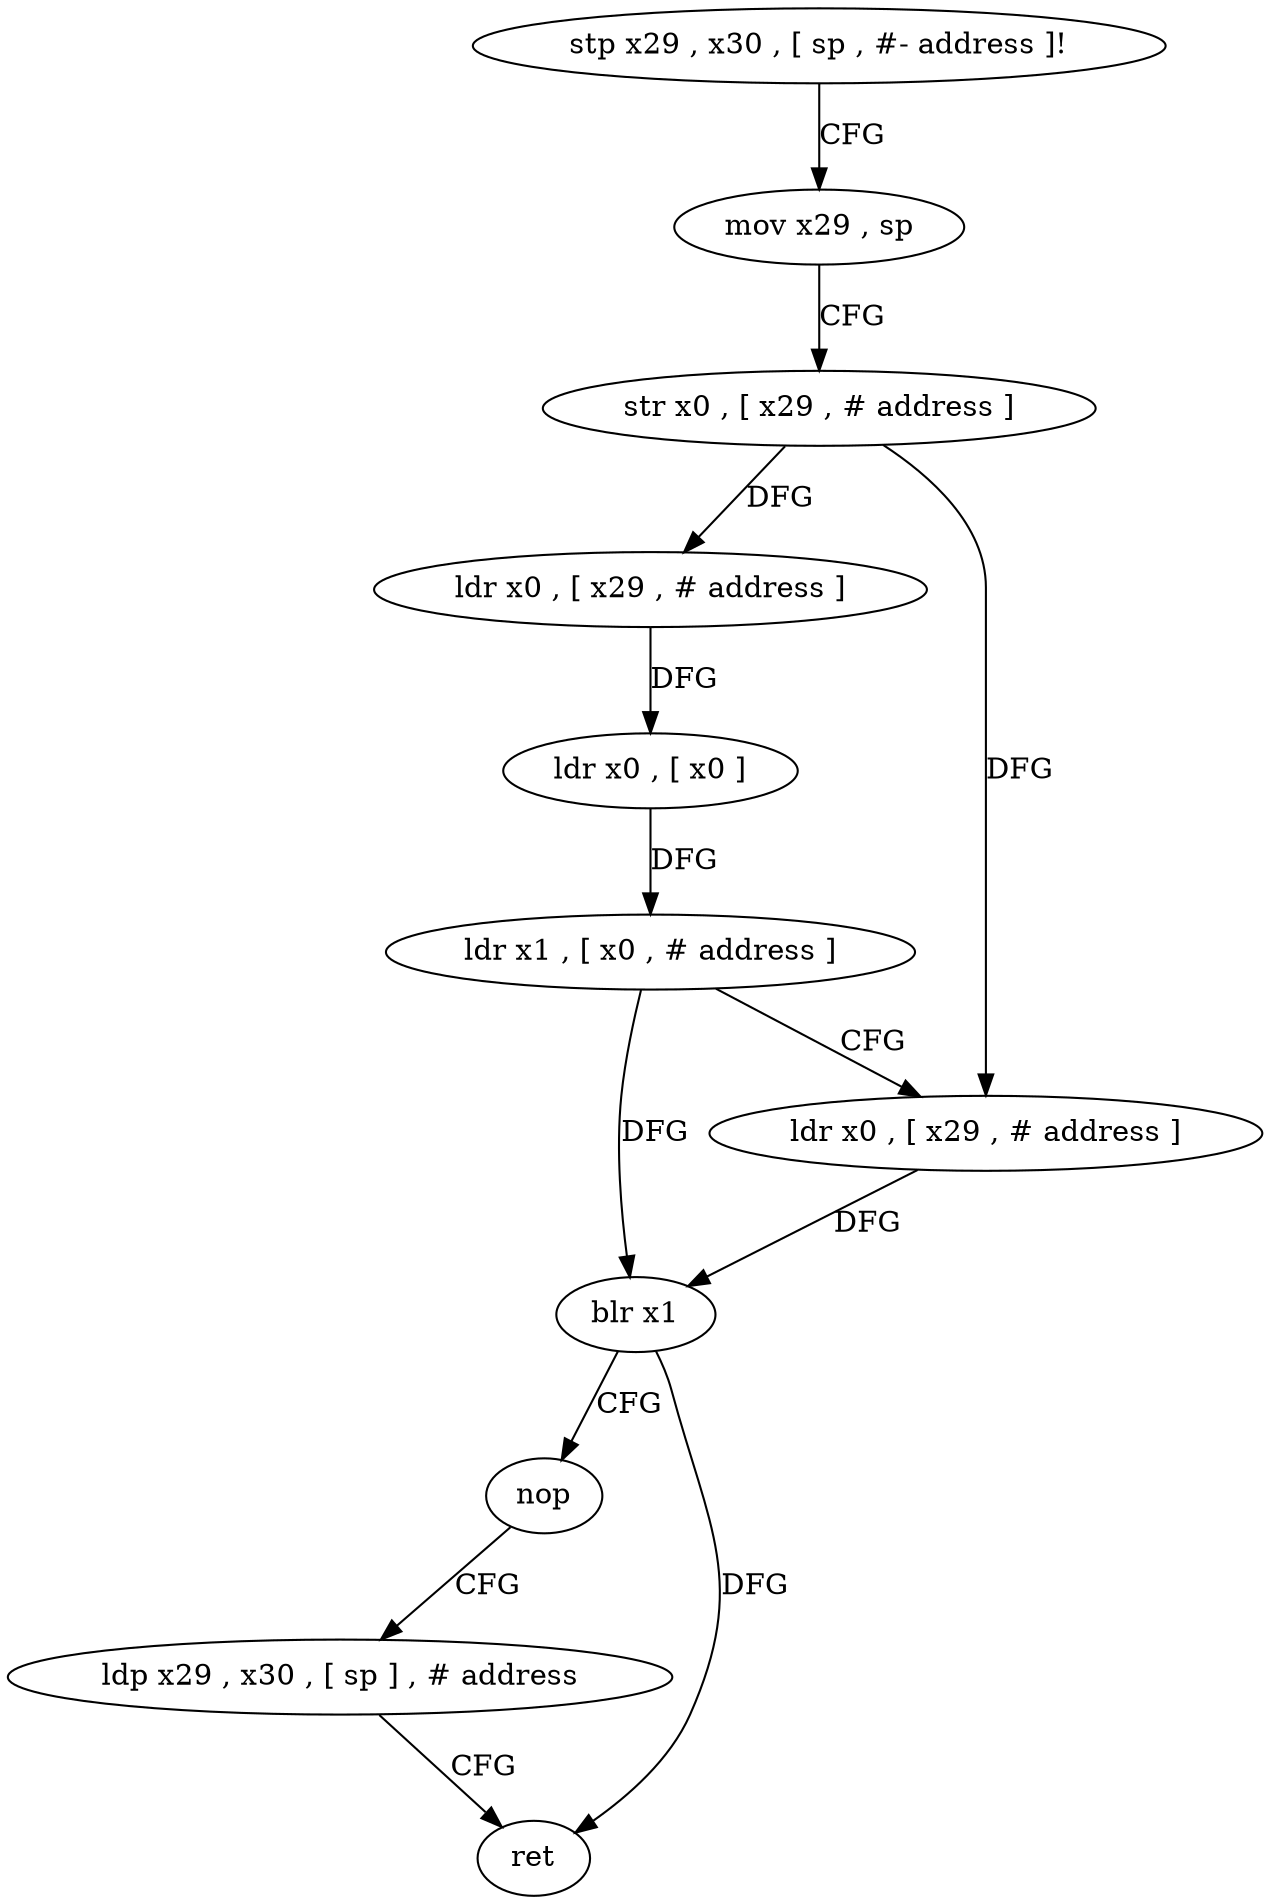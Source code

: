 digraph "func" {
"231676" [label = "stp x29 , x30 , [ sp , #- address ]!" ]
"231680" [label = "mov x29 , sp" ]
"231684" [label = "str x0 , [ x29 , # address ]" ]
"231688" [label = "ldr x0 , [ x29 , # address ]" ]
"231692" [label = "ldr x0 , [ x0 ]" ]
"231696" [label = "ldr x1 , [ x0 , # address ]" ]
"231700" [label = "ldr x0 , [ x29 , # address ]" ]
"231704" [label = "blr x1" ]
"231708" [label = "nop" ]
"231712" [label = "ldp x29 , x30 , [ sp ] , # address" ]
"231716" [label = "ret" ]
"231676" -> "231680" [ label = "CFG" ]
"231680" -> "231684" [ label = "CFG" ]
"231684" -> "231688" [ label = "DFG" ]
"231684" -> "231700" [ label = "DFG" ]
"231688" -> "231692" [ label = "DFG" ]
"231692" -> "231696" [ label = "DFG" ]
"231696" -> "231700" [ label = "CFG" ]
"231696" -> "231704" [ label = "DFG" ]
"231700" -> "231704" [ label = "DFG" ]
"231704" -> "231708" [ label = "CFG" ]
"231704" -> "231716" [ label = "DFG" ]
"231708" -> "231712" [ label = "CFG" ]
"231712" -> "231716" [ label = "CFG" ]
}
